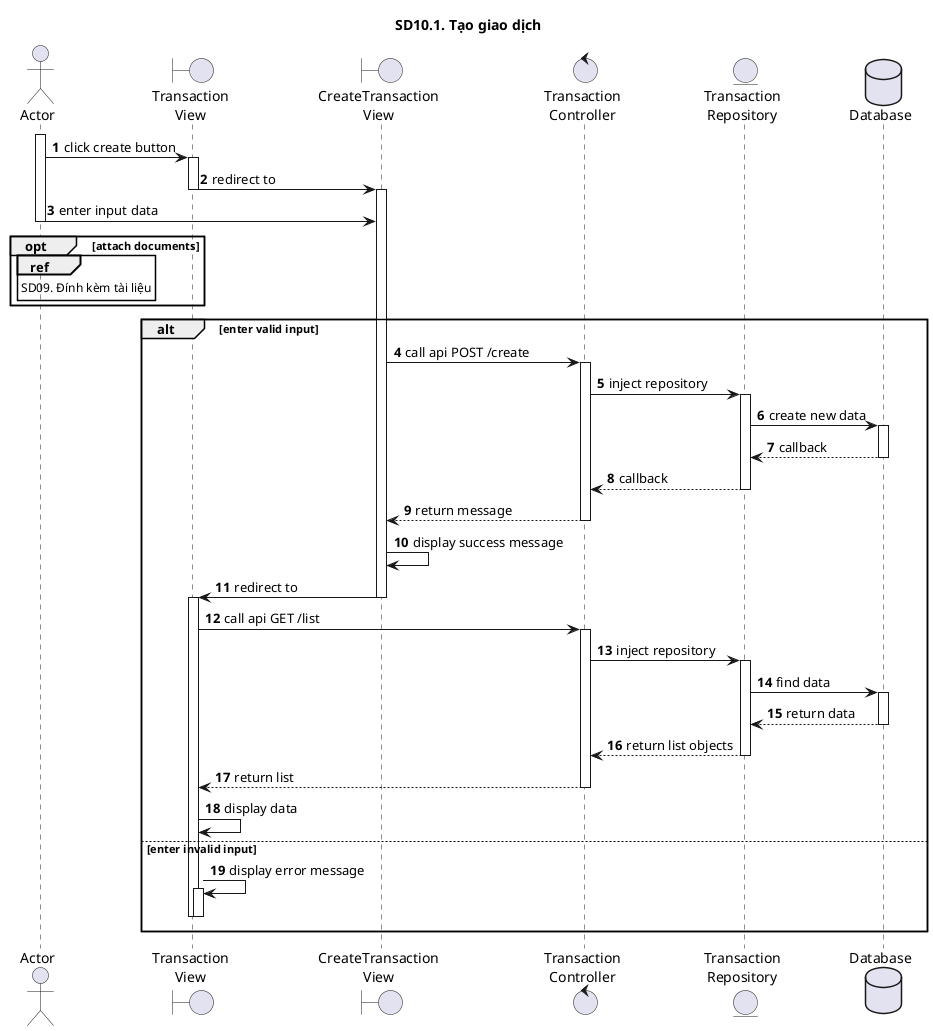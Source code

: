 @startuml SQ
autonumber
title SD10.1. Tạo giao dịch
actor "Actor" as actor
boundary "Transaction\nView" as view
boundary "CreateTransaction\nView" as create
control "Transaction\nController" as controller
entity "Transaction\nRepository" as model
database "Database" as database
activate actor
actor -> view: click create button
activate view
view -> create: redirect to
deactivate view
activate create
actor -> create: enter input data
deactivate actor
opt attach documents
ref over actor
SD09. Đính kèm tài liệu
end ref
end
alt enter valid input
create -> controller: call api POST /create
activate controller
controller -> model: inject repository
activate model
model -> database: create new data
activate database
database --> model: callback
deactivate database
model --> controller: callback
deactivate model
controller --> create: return message
deactivate controller
create -> create: display success message
create -> view: redirect to
deactivate create
activate view
view -> controller: call api GET /list
activate controller
controller -> model: inject repository
activate model
model -> database: find data
activate database
database --> model: return data
deactivate database
model --> controller: return list objects
deactivate model
controller --> view: return list
deactivate controller
view -> view: display data
else enter invalid input
view -> view: display error message
activate view
deactivate view
deactivate view
end
@enduml